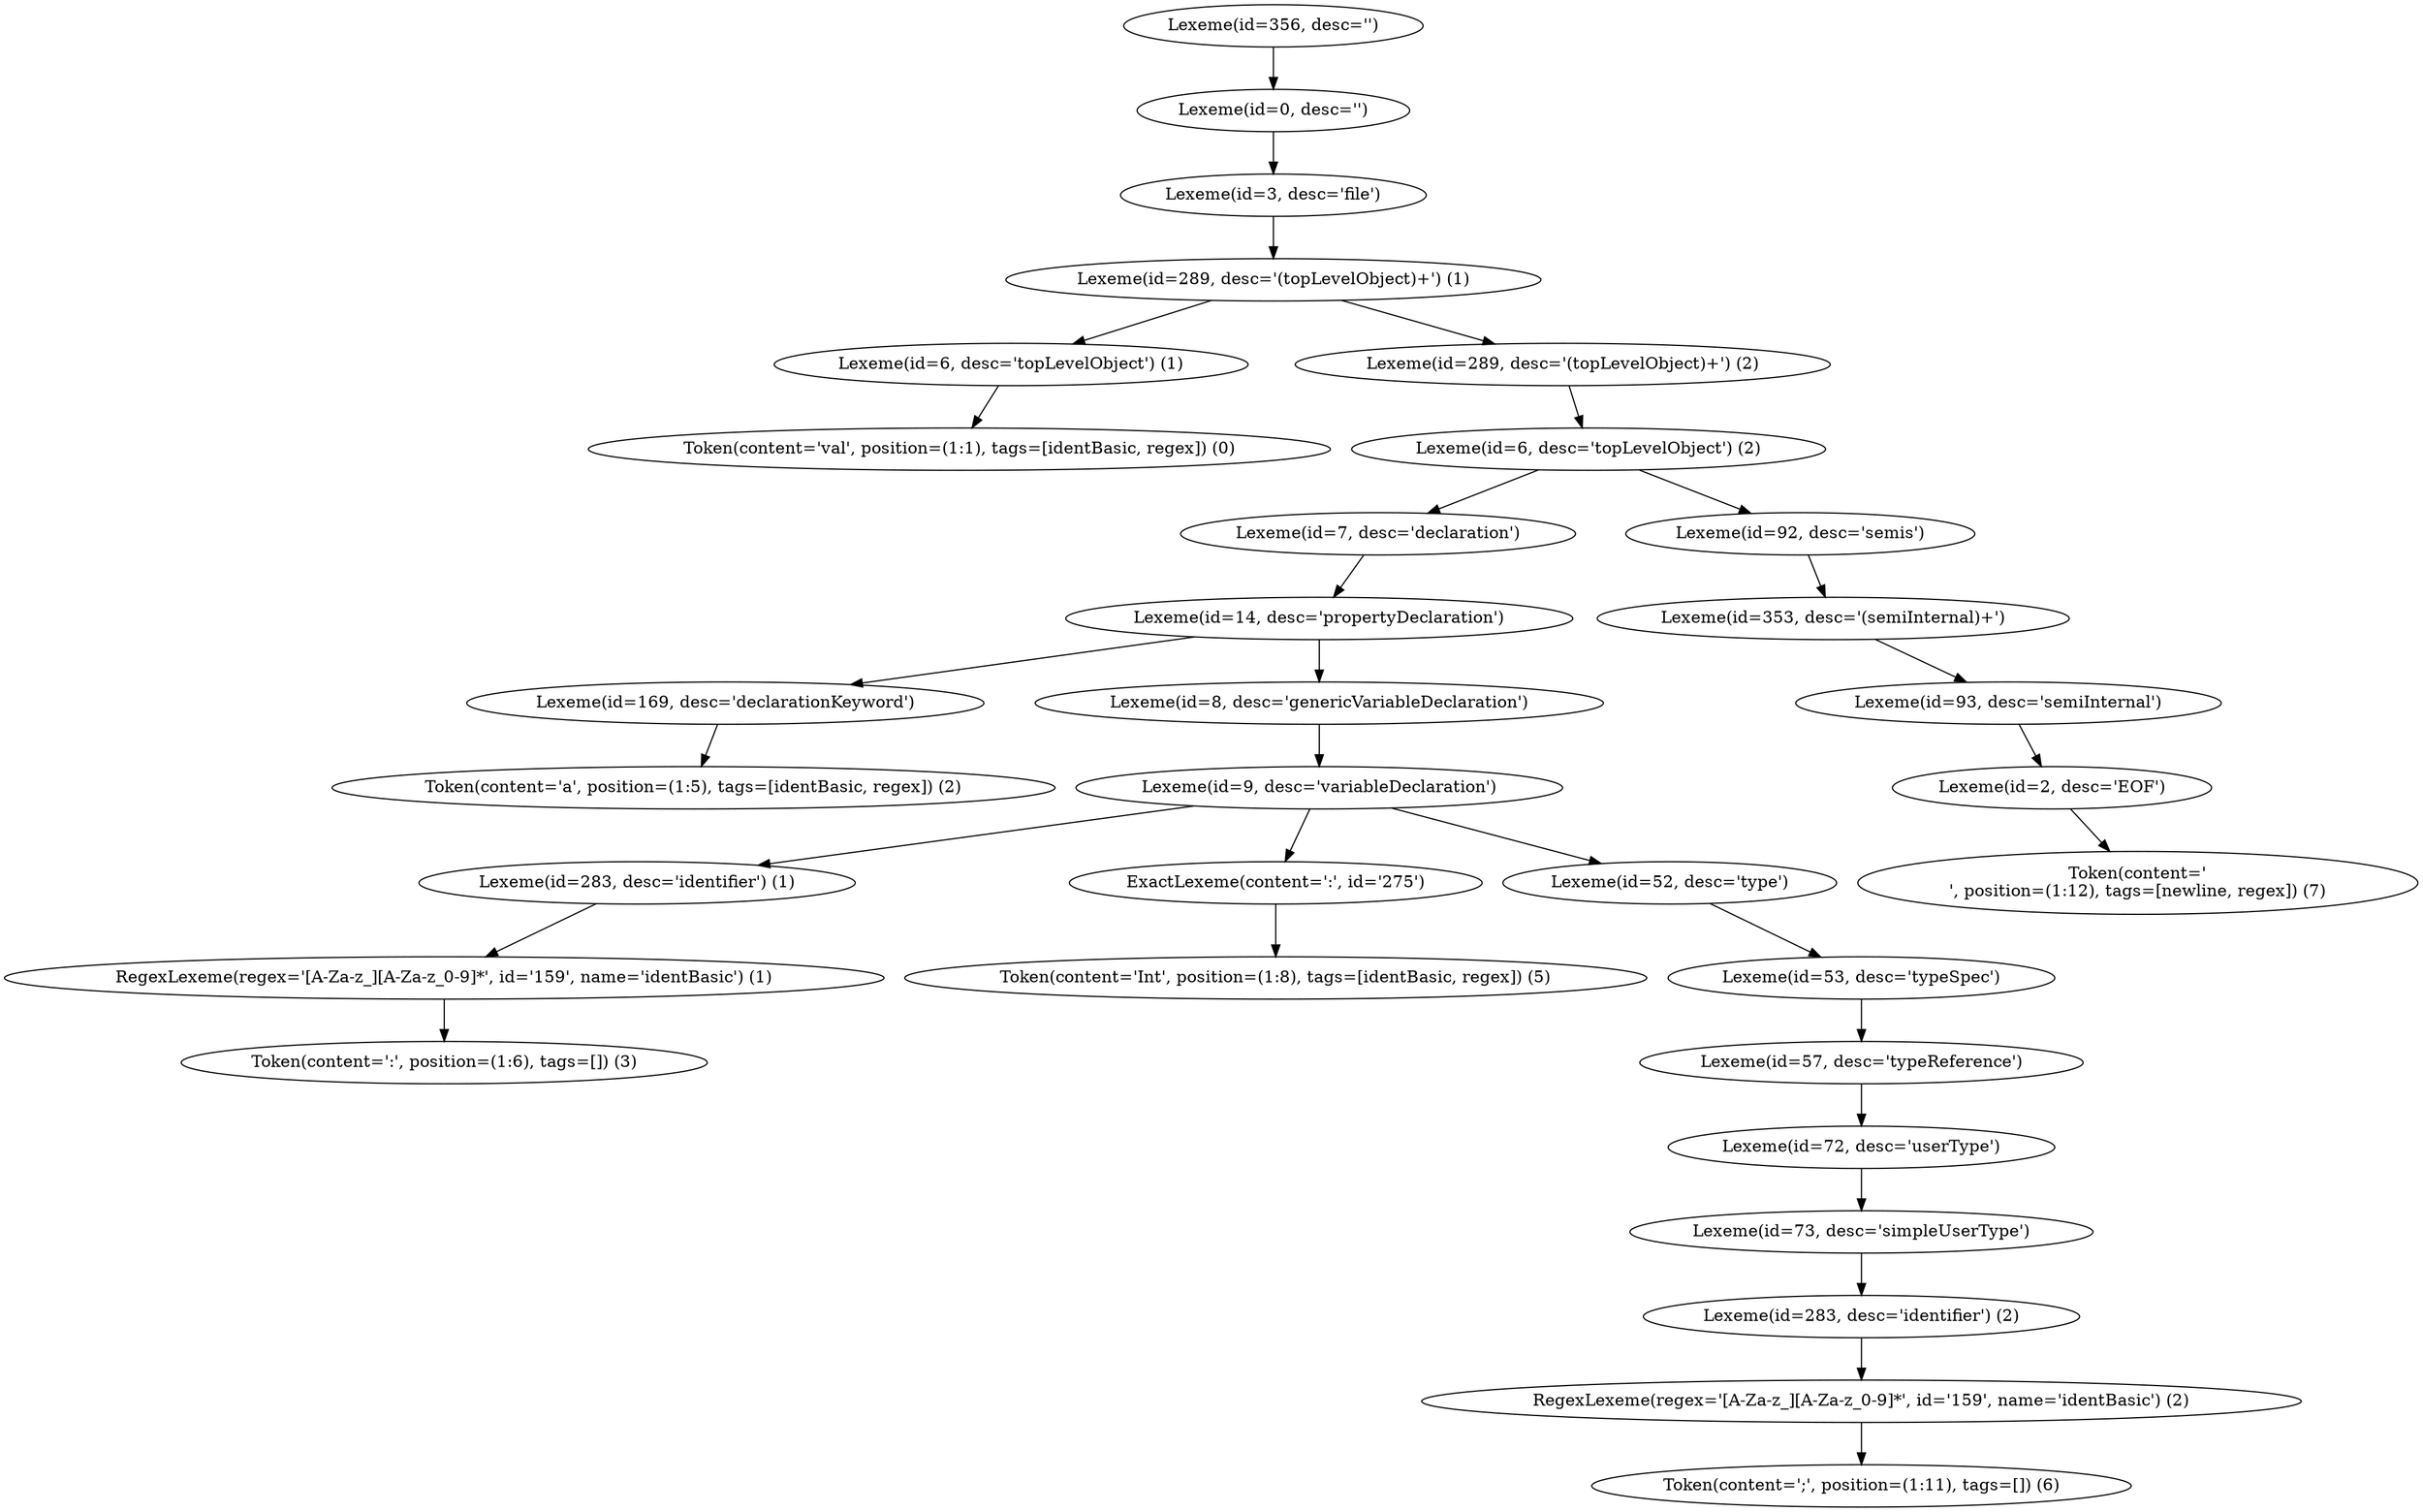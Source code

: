 digraph {
    "Lexeme(id=356, desc='')" -> "Lexeme(id=0, desc='')";
    "Lexeme(id=0, desc='')" -> "Lexeme(id=3, desc='file')";
    "Lexeme(id=3, desc='file')" -> "Lexeme(id=289, desc='(topLevelObject)+') (1)";
    "Lexeme(id=289, desc='(topLevelObject)+') (1)" -> "Lexeme(id=6, desc='topLevelObject') (1)";
    "Lexeme(id=289, desc='(topLevelObject)+') (1)" -> "Lexeme(id=289, desc='(topLevelObject)+') (2)";
    "Lexeme(id=6, desc='topLevelObject') (1)" -> "Token(content='val', position=(1:1), tags=[identBasic, regex]) (0)";
    "Lexeme(id=289, desc='(topLevelObject)+') (2)" -> "Lexeme(id=6, desc='topLevelObject') (2)";
    "Lexeme(id=6, desc='topLevelObject') (2)" -> "Lexeme(id=7, desc='declaration')";
    "Lexeme(id=6, desc='topLevelObject') (2)" -> "Lexeme(id=92, desc='semis')";
    "Lexeme(id=7, desc='declaration')" -> "Lexeme(id=14, desc='propertyDeclaration')";
    "Lexeme(id=14, desc='propertyDeclaration')" -> "Lexeme(id=169, desc='declarationKeyword')";
    "Lexeme(id=14, desc='propertyDeclaration')" -> "Lexeme(id=8, desc='genericVariableDeclaration')";
    "Lexeme(id=169, desc='declarationKeyword')" -> "Token(content='a', position=(1:5), tags=[identBasic, regex]) (2)";
    "Lexeme(id=8, desc='genericVariableDeclaration')" -> "Lexeme(id=9, desc='variableDeclaration')";
    "Lexeme(id=9, desc='variableDeclaration')" -> "Lexeme(id=283, desc='identifier') (1)";
    "Lexeme(id=9, desc='variableDeclaration')" -> "ExactLexeme(content=':', id='275')";
    "Lexeme(id=9, desc='variableDeclaration')" -> "Lexeme(id=52, desc='type')";
    "Lexeme(id=283, desc='identifier') (1)" -> "RegexLexeme(regex='[A-Za-z_][A-Za-z_0-9]*', id='159', name='identBasic') (1)";
    "RegexLexeme(regex='[A-Za-z_][A-Za-z_0-9]*', id='159', name='identBasic') (1)" -> "Token(content=':', position=(1:6), tags=[]) (3)";
    "ExactLexeme(content=':', id='275')" -> "Token(content='Int', position=(1:8), tags=[identBasic, regex]) (5)";
    "Lexeme(id=52, desc='type')" -> "Lexeme(id=53, desc='typeSpec')";
    "Lexeme(id=53, desc='typeSpec')" -> "Lexeme(id=57, desc='typeReference')";
    "Lexeme(id=57, desc='typeReference')" -> "Lexeme(id=72, desc='userType')";
    "Lexeme(id=72, desc='userType')" -> "Lexeme(id=73, desc='simpleUserType')";
    "Lexeme(id=73, desc='simpleUserType')" -> "Lexeme(id=283, desc='identifier') (2)";
    "Lexeme(id=283, desc='identifier') (2)" -> "RegexLexeme(regex='[A-Za-z_][A-Za-z_0-9]*', id='159', name='identBasic') (2)";
    "RegexLexeme(regex='[A-Za-z_][A-Za-z_0-9]*', id='159', name='identBasic') (2)" -> "Token(content=';', position=(1:11), tags=[]) (6)";
    "Lexeme(id=92, desc='semis')" -> "Lexeme(id=353, desc='(semiInternal)+')";
    "Lexeme(id=353, desc='(semiInternal)+')" -> "Lexeme(id=93, desc='semiInternal')";
    "Lexeme(id=93, desc='semiInternal')" -> "Lexeme(id=2, desc='EOF')";
    "Lexeme(id=2, desc='EOF')" -> "Token(content='
', position=(1:12), tags=[newline, regex]) (7)";
}